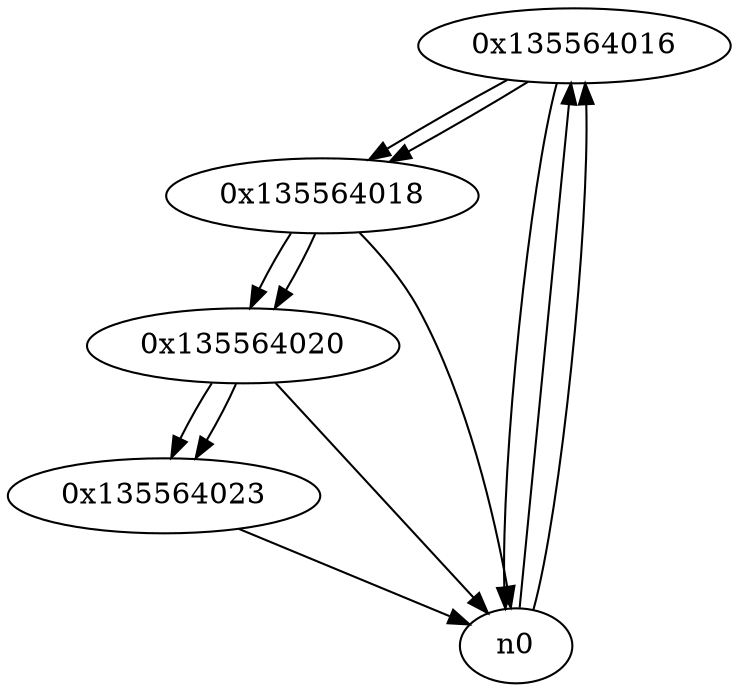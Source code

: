 digraph G{
/* nodes */
  n1 [label="0x135564016"]
  n2 [label="0x135564018"]
  n3 [label="0x135564020"]
  n4 [label="0x135564023"]
/* edges */
n1 -> n2;
n1 -> n0;
n0 -> n1;
n0 -> n1;
n2 -> n3;
n2 -> n0;
n1 -> n2;
n3 -> n4;
n3 -> n0;
n2 -> n3;
n4 -> n0;
n3 -> n4;
}
